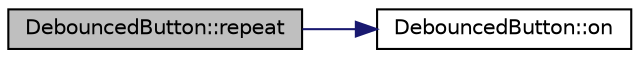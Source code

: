 digraph "DebouncedButton::repeat"
{
  edge [fontname="Helvetica",fontsize="10",labelfontname="Helvetica",labelfontsize="10"];
  node [fontname="Helvetica",fontsize="10",shape=record];
  rankdir="LR";
  Node23 [label="DebouncedButton::repeat",height=0.2,width=0.4,color="black", fillcolor="grey75", style="filled", fontcolor="black"];
  Node23 -> Node24 [color="midnightblue",fontsize="10",style="solid",fontname="Helvetica"];
  Node24 [label="DebouncedButton::on",height=0.2,width=0.4,color="black", fillcolor="white", style="filled",URL="$classDebouncedButton.html#ac908c18c076200f3345c86fc3bba366b"];
}
